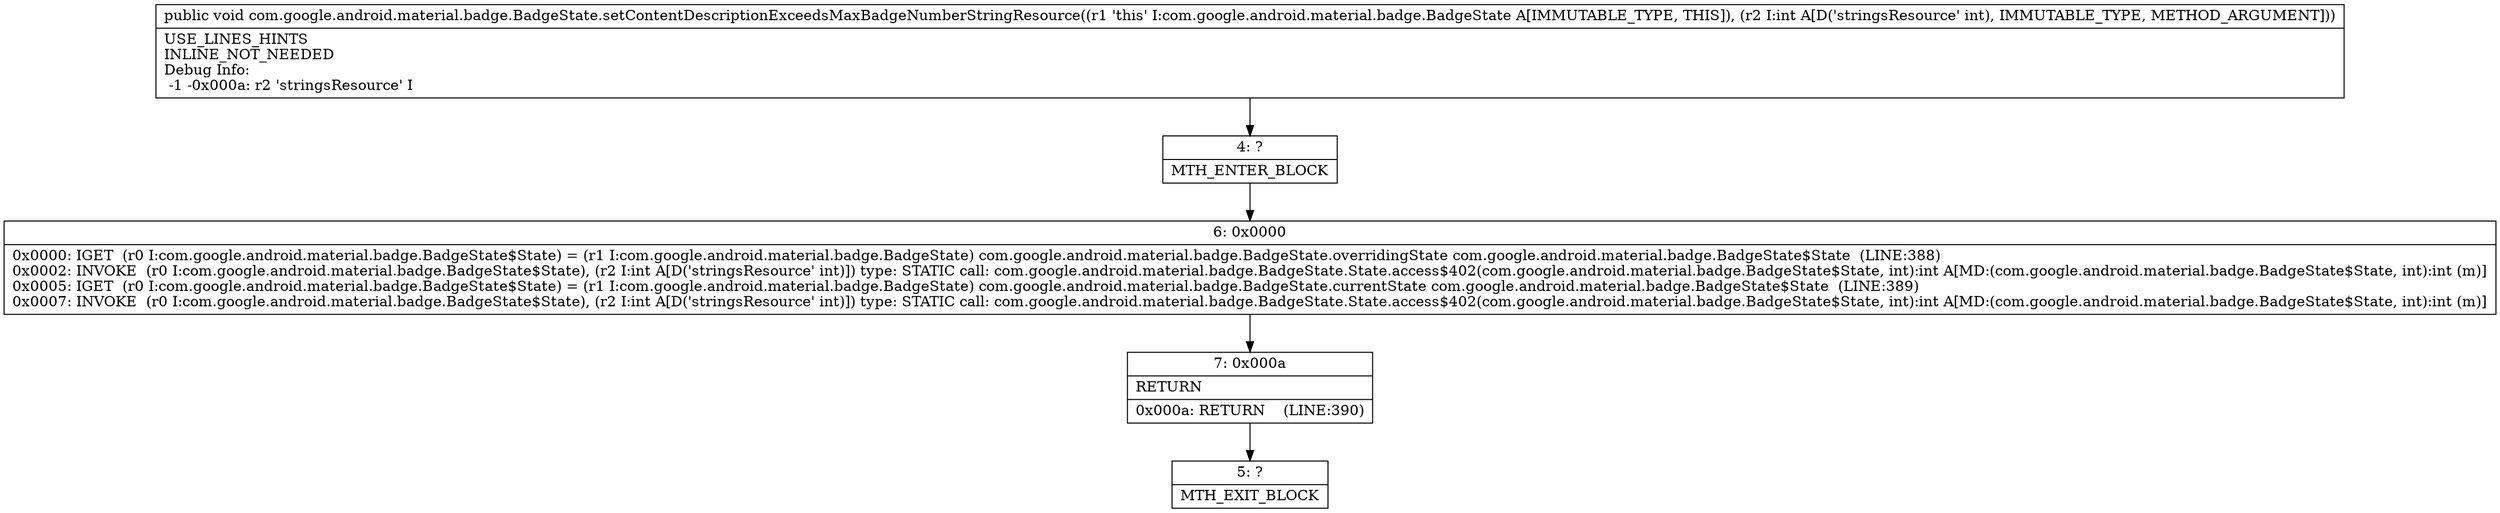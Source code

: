 digraph "CFG forcom.google.android.material.badge.BadgeState.setContentDescriptionExceedsMaxBadgeNumberStringResource(I)V" {
Node_4 [shape=record,label="{4\:\ ?|MTH_ENTER_BLOCK\l}"];
Node_6 [shape=record,label="{6\:\ 0x0000|0x0000: IGET  (r0 I:com.google.android.material.badge.BadgeState$State) = (r1 I:com.google.android.material.badge.BadgeState) com.google.android.material.badge.BadgeState.overridingState com.google.android.material.badge.BadgeState$State  (LINE:388)\l0x0002: INVOKE  (r0 I:com.google.android.material.badge.BadgeState$State), (r2 I:int A[D('stringsResource' int)]) type: STATIC call: com.google.android.material.badge.BadgeState.State.access$402(com.google.android.material.badge.BadgeState$State, int):int A[MD:(com.google.android.material.badge.BadgeState$State, int):int (m)]\l0x0005: IGET  (r0 I:com.google.android.material.badge.BadgeState$State) = (r1 I:com.google.android.material.badge.BadgeState) com.google.android.material.badge.BadgeState.currentState com.google.android.material.badge.BadgeState$State  (LINE:389)\l0x0007: INVOKE  (r0 I:com.google.android.material.badge.BadgeState$State), (r2 I:int A[D('stringsResource' int)]) type: STATIC call: com.google.android.material.badge.BadgeState.State.access$402(com.google.android.material.badge.BadgeState$State, int):int A[MD:(com.google.android.material.badge.BadgeState$State, int):int (m)]\l}"];
Node_7 [shape=record,label="{7\:\ 0x000a|RETURN\l|0x000a: RETURN    (LINE:390)\l}"];
Node_5 [shape=record,label="{5\:\ ?|MTH_EXIT_BLOCK\l}"];
MethodNode[shape=record,label="{public void com.google.android.material.badge.BadgeState.setContentDescriptionExceedsMaxBadgeNumberStringResource((r1 'this' I:com.google.android.material.badge.BadgeState A[IMMUTABLE_TYPE, THIS]), (r2 I:int A[D('stringsResource' int), IMMUTABLE_TYPE, METHOD_ARGUMENT]))  | USE_LINES_HINTS\lINLINE_NOT_NEEDED\lDebug Info:\l  \-1 \-0x000a: r2 'stringsResource' I\l}"];
MethodNode -> Node_4;Node_4 -> Node_6;
Node_6 -> Node_7;
Node_7 -> Node_5;
}

